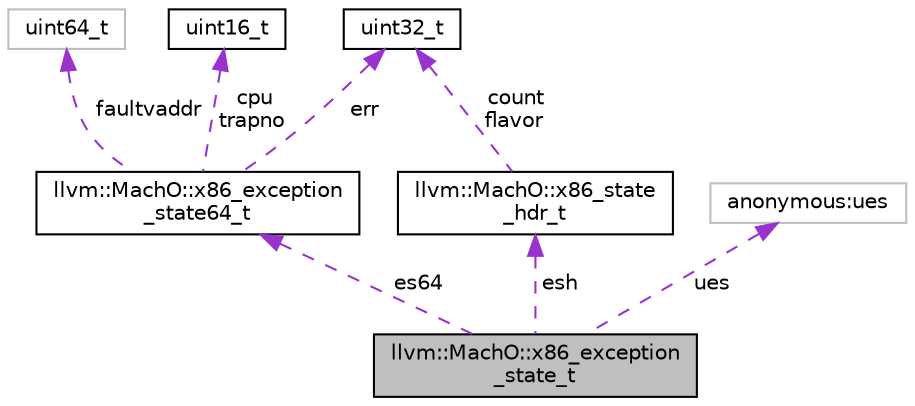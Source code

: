 digraph "llvm::MachO::x86_exception_state_t"
{
 // LATEX_PDF_SIZE
  bgcolor="transparent";
  edge [fontname="Helvetica",fontsize="10",labelfontname="Helvetica",labelfontsize="10"];
  node [fontname="Helvetica",fontsize="10",shape=record];
  Node1 [label="llvm::MachO::x86_exception\l_state_t",height=0.2,width=0.4,color="black", fillcolor="grey75", style="filled", fontcolor="black",tooltip=" "];
  Node2 -> Node1 [dir="back",color="darkorchid3",fontsize="10",style="dashed",label=" es64" ,fontname="Helvetica"];
  Node2 [label="llvm::MachO::x86_exception\l_state64_t",height=0.2,width=0.4,color="black",URL="$structllvm_1_1MachO_1_1x86__exception__state64__t.html",tooltip=" "];
  Node3 -> Node2 [dir="back",color="darkorchid3",fontsize="10",style="dashed",label=" faultvaddr" ,fontname="Helvetica"];
  Node3 [label="uint64_t",height=0.2,width=0.4,color="grey75",tooltip=" "];
  Node4 -> Node2 [dir="back",color="darkorchid3",fontsize="10",style="dashed",label=" cpu\ntrapno" ,fontname="Helvetica"];
  Node4 [label="uint16_t",height=0.2,width=0.4,color="black",URL="$classuint16__t.html",tooltip=" "];
  Node5 -> Node2 [dir="back",color="darkorchid3",fontsize="10",style="dashed",label=" err" ,fontname="Helvetica"];
  Node5 [label="uint32_t",height=0.2,width=0.4,color="black",URL="$classuint32__t.html",tooltip=" "];
  Node6 -> Node1 [dir="back",color="darkorchid3",fontsize="10",style="dashed",label=" ues" ,fontname="Helvetica"];
  Node6 [label="anonymous:ues",height=0.2,width=0.4,color="grey75",tooltip=" "];
  Node7 -> Node1 [dir="back",color="darkorchid3",fontsize="10",style="dashed",label=" esh" ,fontname="Helvetica"];
  Node7 [label="llvm::MachO::x86_state\l_hdr_t",height=0.2,width=0.4,color="black",URL="$structllvm_1_1MachO_1_1x86__state__hdr__t.html",tooltip=" "];
  Node5 -> Node7 [dir="back",color="darkorchid3",fontsize="10",style="dashed",label=" count\nflavor" ,fontname="Helvetica"];
}
